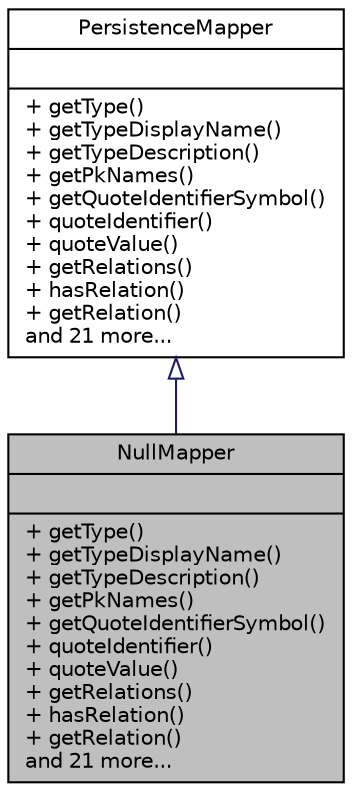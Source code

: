 digraph "NullMapper"
{
  edge [fontname="Helvetica",fontsize="10",labelfontname="Helvetica",labelfontsize="10"];
  node [fontname="Helvetica",fontsize="10",shape=record];
  Node0 [label="{NullMapper\n||+ getType()\l+ getTypeDisplayName()\l+ getTypeDescription()\l+ getPkNames()\l+ getQuoteIdentifierSymbol()\l+ quoteIdentifier()\l+ quoteValue()\l+ getRelations()\l+ hasRelation()\l+ getRelation()\land 21 more...\l}",height=0.2,width=0.4,color="black", fillcolor="grey75", style="filled", fontcolor="black"];
  Node1 -> Node0 [dir="back",color="midnightblue",fontsize="10",style="solid",arrowtail="onormal",fontname="Helvetica"];
  Node1 [label="{PersistenceMapper\n||+ getType()\l+ getTypeDisplayName()\l+ getTypeDescription()\l+ getPkNames()\l+ getQuoteIdentifierSymbol()\l+ quoteIdentifier()\l+ quoteValue()\l+ getRelations()\l+ hasRelation()\l+ getRelation()\land 21 more...\l}",height=0.2,width=0.4,color="black", fillcolor="white", style="filled",URL="$interfacewcmf_1_1lib_1_1persistence_1_1_persistence_mapper.html",tooltip="PersistenceMapper defines the interface for all mapper classes. "];
}
